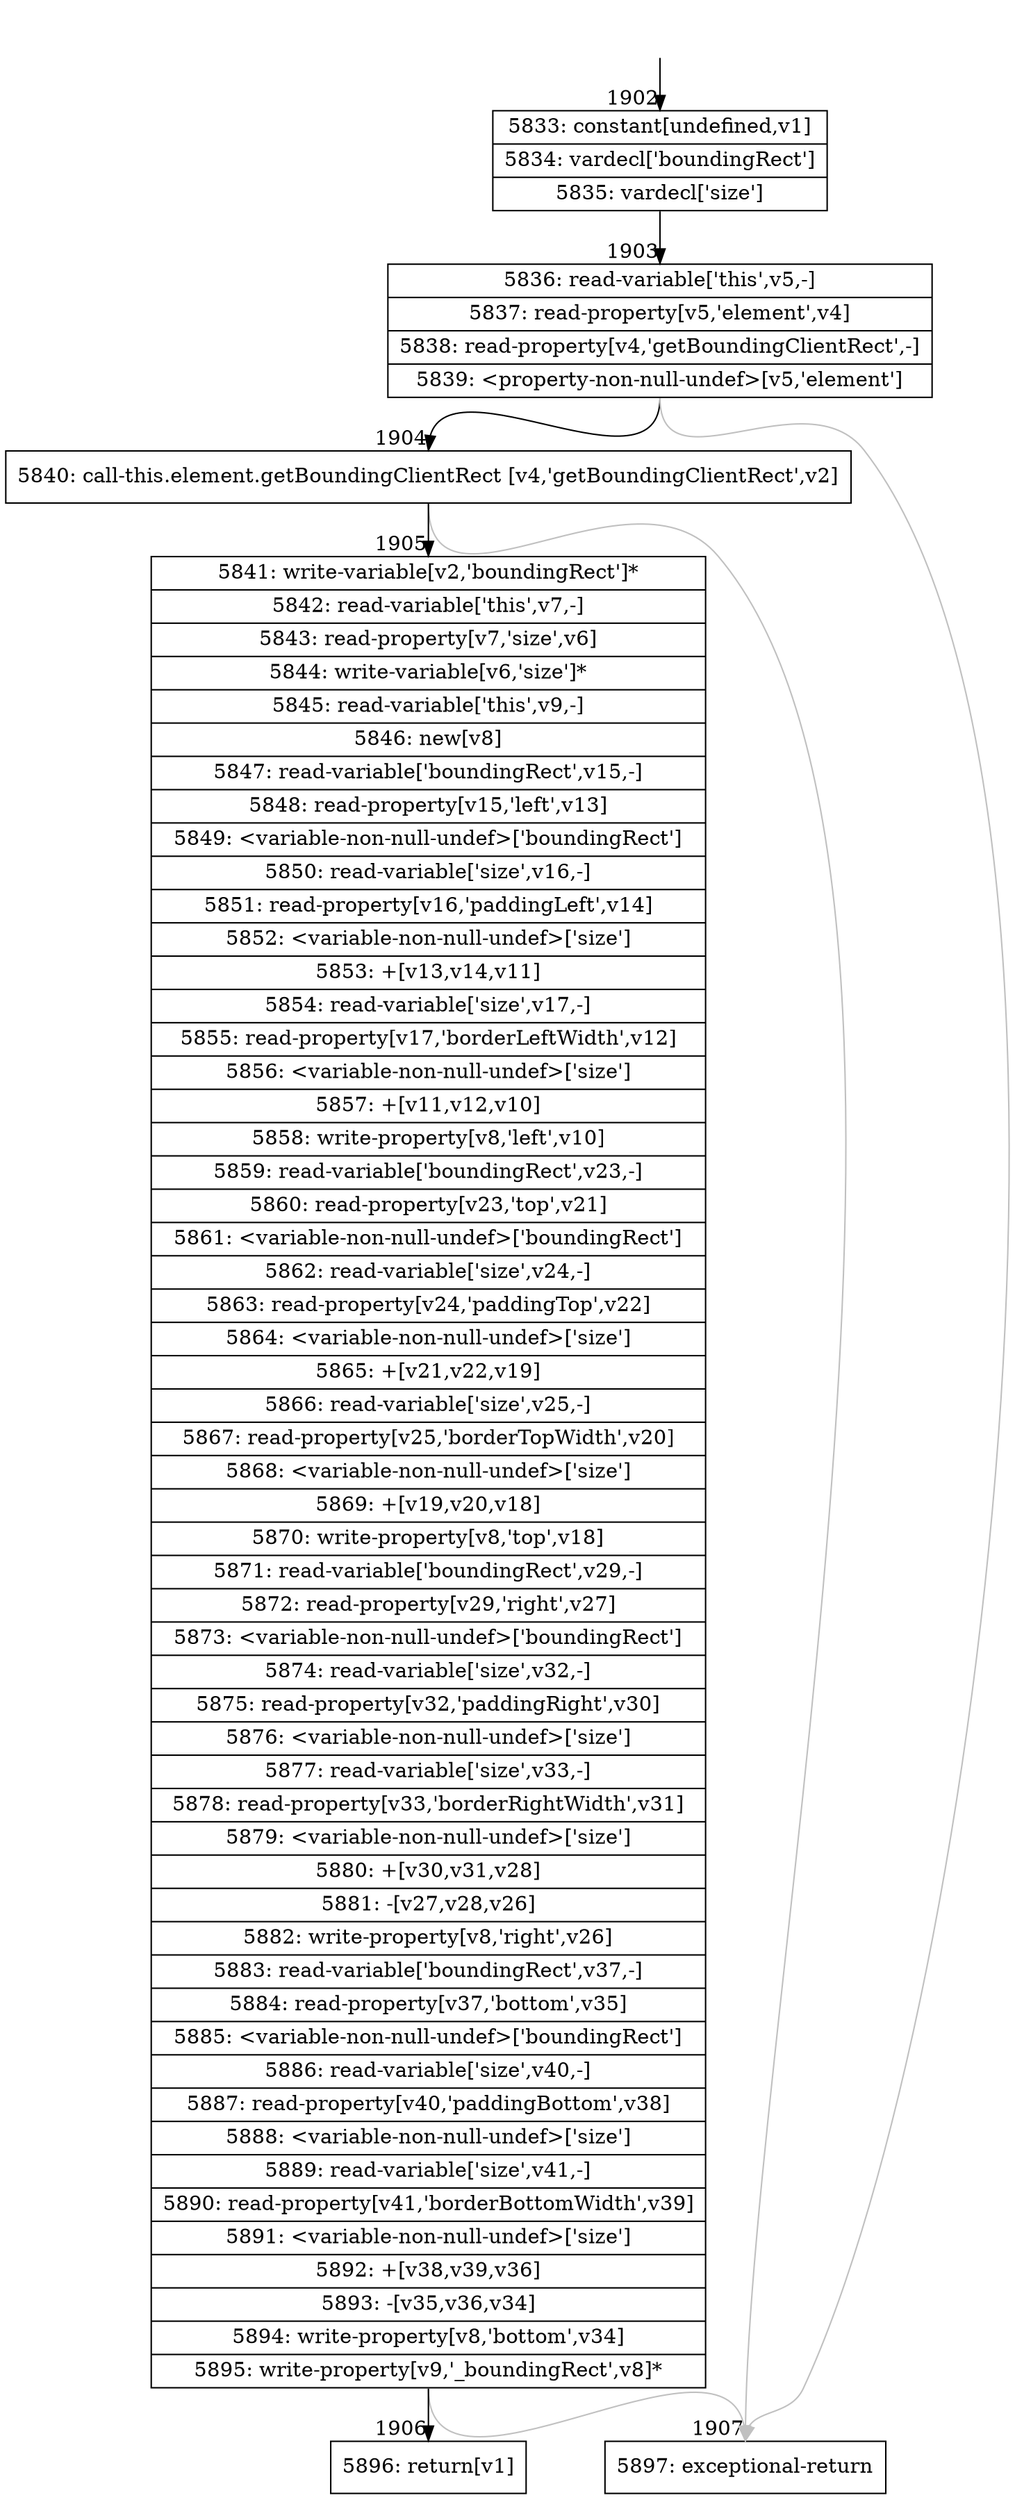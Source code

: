 digraph {
rankdir="TD"
BB_entry172[shape=none,label=""];
BB_entry172 -> BB1902 [tailport=s, headport=n, headlabel="    1902"]
BB1902 [shape=record label="{5833: constant[undefined,v1]|5834: vardecl['boundingRect']|5835: vardecl['size']}" ] 
BB1902 -> BB1903 [tailport=s, headport=n, headlabel="      1903"]
BB1903 [shape=record label="{5836: read-variable['this',v5,-]|5837: read-property[v5,'element',v4]|5838: read-property[v4,'getBoundingClientRect',-]|5839: \<property-non-null-undef\>[v5,'element']}" ] 
BB1903 -> BB1904 [tailport=s, headport=n, headlabel="      1904"]
BB1903 -> BB1907 [tailport=s, headport=n, color=gray, headlabel="      1907"]
BB1904 [shape=record label="{5840: call-this.element.getBoundingClientRect [v4,'getBoundingClientRect',v2]}" ] 
BB1904 -> BB1905 [tailport=s, headport=n, headlabel="      1905"]
BB1904 -> BB1907 [tailport=s, headport=n, color=gray]
BB1905 [shape=record label="{5841: write-variable[v2,'boundingRect']*|5842: read-variable['this',v7,-]|5843: read-property[v7,'size',v6]|5844: write-variable[v6,'size']*|5845: read-variable['this',v9,-]|5846: new[v8]|5847: read-variable['boundingRect',v15,-]|5848: read-property[v15,'left',v13]|5849: \<variable-non-null-undef\>['boundingRect']|5850: read-variable['size',v16,-]|5851: read-property[v16,'paddingLeft',v14]|5852: \<variable-non-null-undef\>['size']|5853: +[v13,v14,v11]|5854: read-variable['size',v17,-]|5855: read-property[v17,'borderLeftWidth',v12]|5856: \<variable-non-null-undef\>['size']|5857: +[v11,v12,v10]|5858: write-property[v8,'left',v10]|5859: read-variable['boundingRect',v23,-]|5860: read-property[v23,'top',v21]|5861: \<variable-non-null-undef\>['boundingRect']|5862: read-variable['size',v24,-]|5863: read-property[v24,'paddingTop',v22]|5864: \<variable-non-null-undef\>['size']|5865: +[v21,v22,v19]|5866: read-variable['size',v25,-]|5867: read-property[v25,'borderTopWidth',v20]|5868: \<variable-non-null-undef\>['size']|5869: +[v19,v20,v18]|5870: write-property[v8,'top',v18]|5871: read-variable['boundingRect',v29,-]|5872: read-property[v29,'right',v27]|5873: \<variable-non-null-undef\>['boundingRect']|5874: read-variable['size',v32,-]|5875: read-property[v32,'paddingRight',v30]|5876: \<variable-non-null-undef\>['size']|5877: read-variable['size',v33,-]|5878: read-property[v33,'borderRightWidth',v31]|5879: \<variable-non-null-undef\>['size']|5880: +[v30,v31,v28]|5881: -[v27,v28,v26]|5882: write-property[v8,'right',v26]|5883: read-variable['boundingRect',v37,-]|5884: read-property[v37,'bottom',v35]|5885: \<variable-non-null-undef\>['boundingRect']|5886: read-variable['size',v40,-]|5887: read-property[v40,'paddingBottom',v38]|5888: \<variable-non-null-undef\>['size']|5889: read-variable['size',v41,-]|5890: read-property[v41,'borderBottomWidth',v39]|5891: \<variable-non-null-undef\>['size']|5892: +[v38,v39,v36]|5893: -[v35,v36,v34]|5894: write-property[v8,'bottom',v34]|5895: write-property[v9,'_boundingRect',v8]*}" ] 
BB1905 -> BB1906 [tailport=s, headport=n, headlabel="      1906"]
BB1905 -> BB1907 [tailport=s, headport=n, color=gray]
BB1906 [shape=record label="{5896: return[v1]}" ] 
BB1907 [shape=record label="{5897: exceptional-return}" ] 
//#$~ 2629
}
